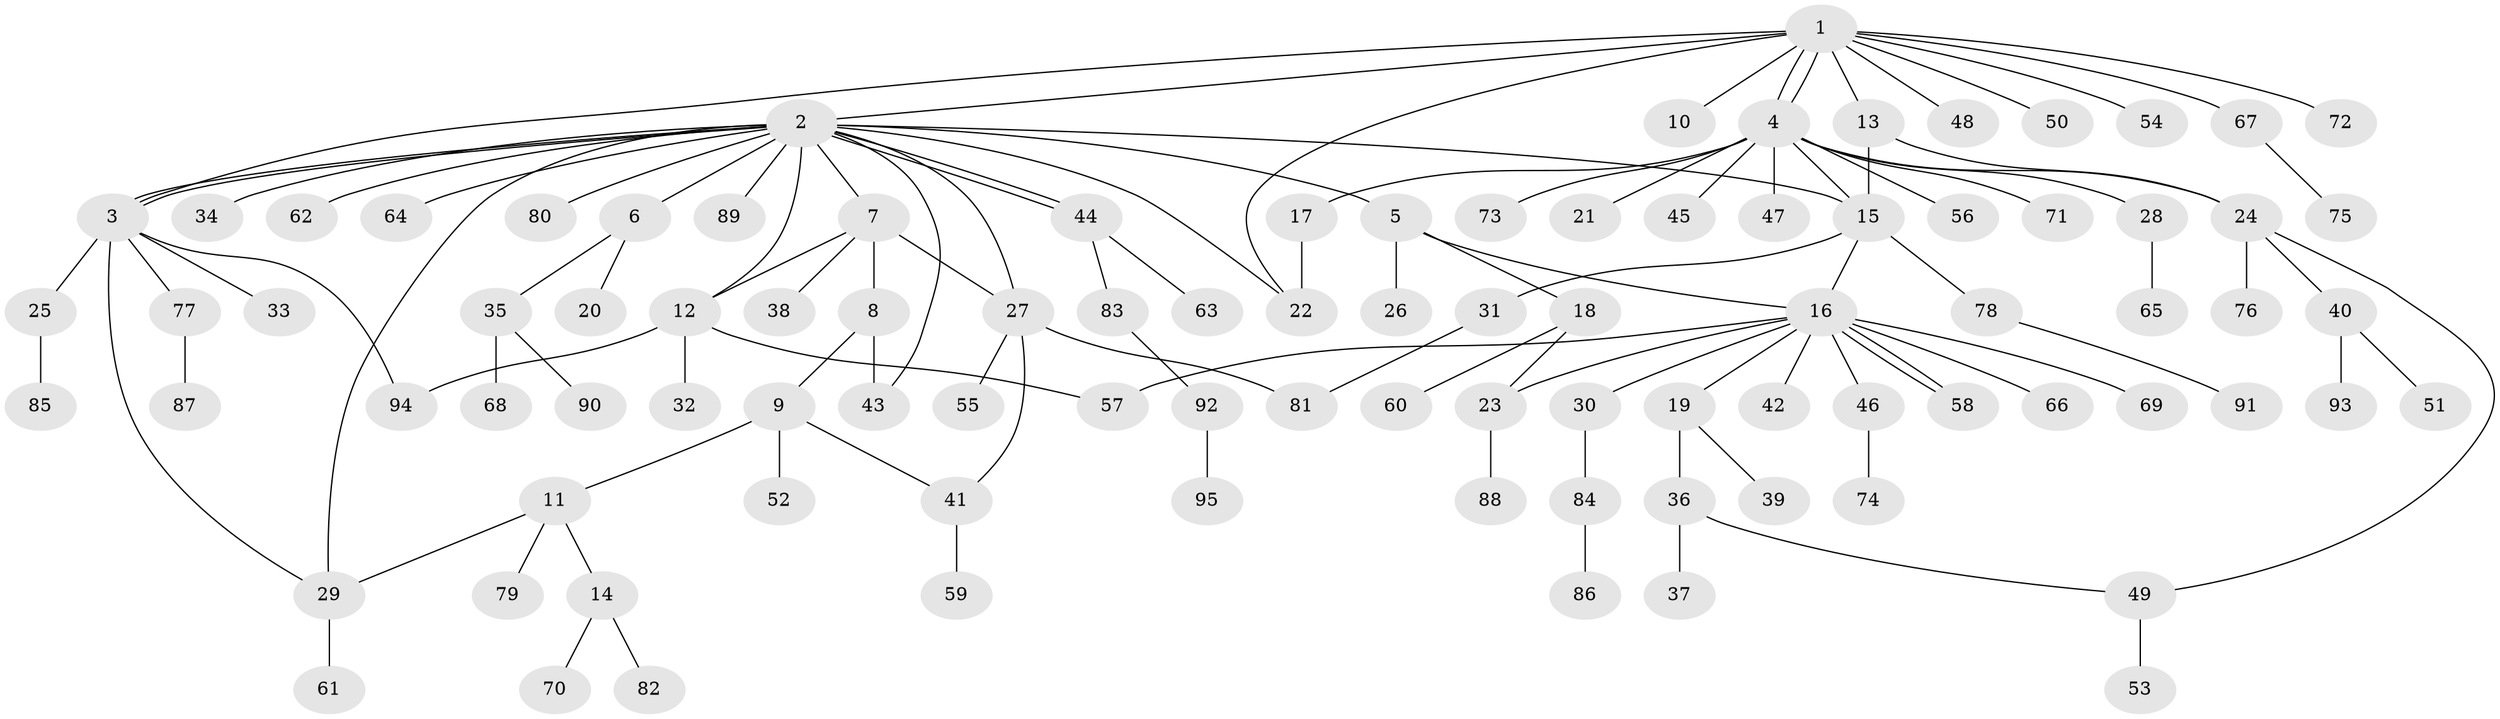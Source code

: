 // Generated by graph-tools (version 1.1) at 2025/14/03/09/25 04:14:39]
// undirected, 95 vertices, 116 edges
graph export_dot {
graph [start="1"]
  node [color=gray90,style=filled];
  1;
  2;
  3;
  4;
  5;
  6;
  7;
  8;
  9;
  10;
  11;
  12;
  13;
  14;
  15;
  16;
  17;
  18;
  19;
  20;
  21;
  22;
  23;
  24;
  25;
  26;
  27;
  28;
  29;
  30;
  31;
  32;
  33;
  34;
  35;
  36;
  37;
  38;
  39;
  40;
  41;
  42;
  43;
  44;
  45;
  46;
  47;
  48;
  49;
  50;
  51;
  52;
  53;
  54;
  55;
  56;
  57;
  58;
  59;
  60;
  61;
  62;
  63;
  64;
  65;
  66;
  67;
  68;
  69;
  70;
  71;
  72;
  73;
  74;
  75;
  76;
  77;
  78;
  79;
  80;
  81;
  82;
  83;
  84;
  85;
  86;
  87;
  88;
  89;
  90;
  91;
  92;
  93;
  94;
  95;
  1 -- 2;
  1 -- 3;
  1 -- 4;
  1 -- 4;
  1 -- 10;
  1 -- 13;
  1 -- 22;
  1 -- 48;
  1 -- 50;
  1 -- 54;
  1 -- 67;
  1 -- 72;
  2 -- 3;
  2 -- 3;
  2 -- 5;
  2 -- 6;
  2 -- 7;
  2 -- 12;
  2 -- 15;
  2 -- 22;
  2 -- 27;
  2 -- 29;
  2 -- 34;
  2 -- 43;
  2 -- 44;
  2 -- 44;
  2 -- 62;
  2 -- 64;
  2 -- 80;
  2 -- 89;
  3 -- 25;
  3 -- 29;
  3 -- 33;
  3 -- 77;
  3 -- 94;
  4 -- 15;
  4 -- 17;
  4 -- 21;
  4 -- 24;
  4 -- 28;
  4 -- 45;
  4 -- 47;
  4 -- 56;
  4 -- 71;
  4 -- 73;
  5 -- 16;
  5 -- 18;
  5 -- 26;
  6 -- 20;
  6 -- 35;
  7 -- 8;
  7 -- 12;
  7 -- 27;
  7 -- 38;
  8 -- 9;
  8 -- 43;
  9 -- 11;
  9 -- 41;
  9 -- 52;
  11 -- 14;
  11 -- 29;
  11 -- 79;
  12 -- 32;
  12 -- 57;
  12 -- 94;
  13 -- 15;
  13 -- 24;
  14 -- 70;
  14 -- 82;
  15 -- 16;
  15 -- 31;
  15 -- 78;
  16 -- 19;
  16 -- 23;
  16 -- 30;
  16 -- 42;
  16 -- 46;
  16 -- 57;
  16 -- 58;
  16 -- 58;
  16 -- 66;
  16 -- 69;
  17 -- 22;
  18 -- 23;
  18 -- 60;
  19 -- 36;
  19 -- 39;
  23 -- 88;
  24 -- 40;
  24 -- 49;
  24 -- 76;
  25 -- 85;
  27 -- 41;
  27 -- 55;
  27 -- 81;
  28 -- 65;
  29 -- 61;
  30 -- 84;
  31 -- 81;
  35 -- 68;
  35 -- 90;
  36 -- 37;
  36 -- 49;
  40 -- 51;
  40 -- 93;
  41 -- 59;
  44 -- 63;
  44 -- 83;
  46 -- 74;
  49 -- 53;
  67 -- 75;
  77 -- 87;
  78 -- 91;
  83 -- 92;
  84 -- 86;
  92 -- 95;
}
